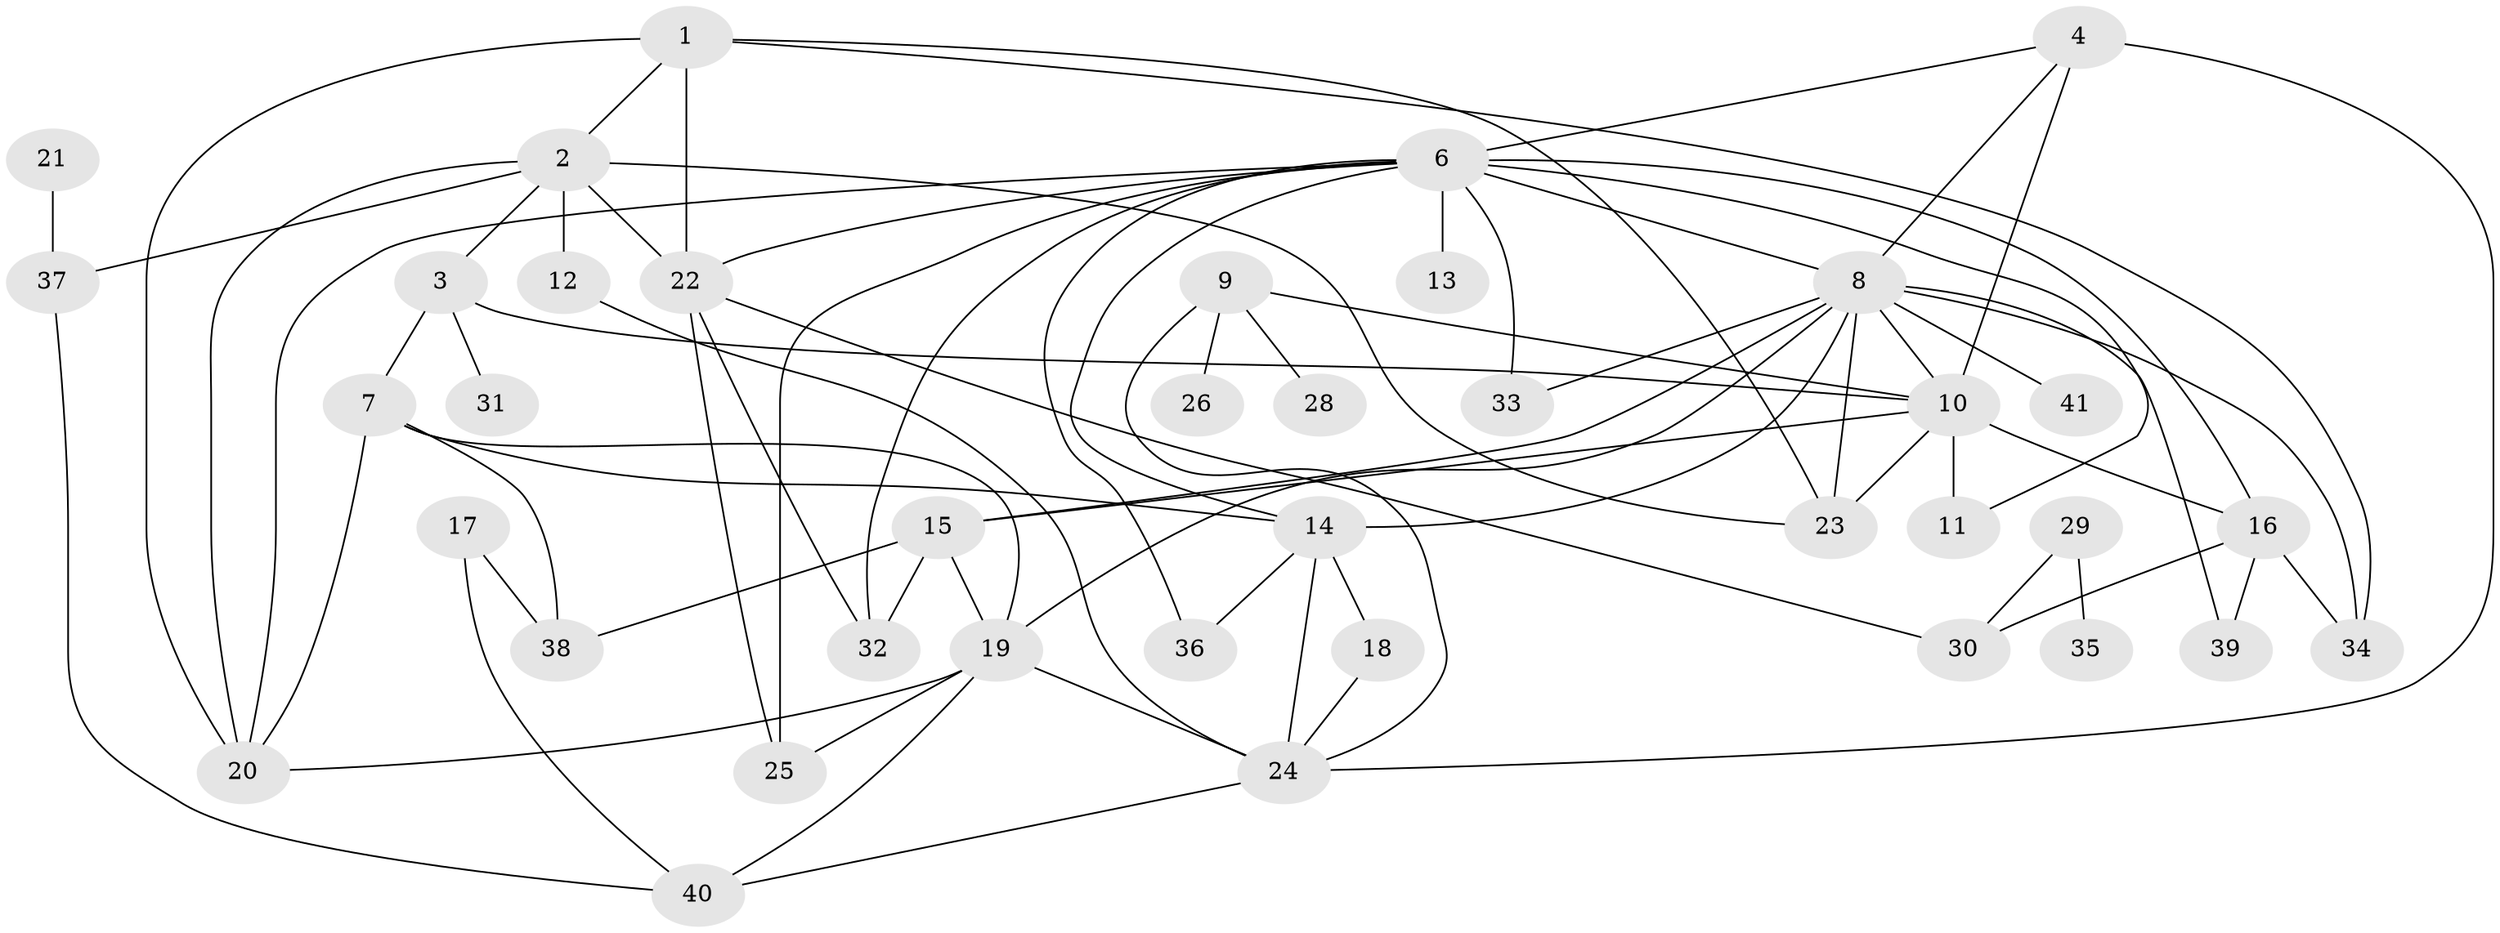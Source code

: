 // original degree distribution, {2: 0.24691358024691357, 4: 0.16049382716049382, 1: 0.18518518518518517, 0: 0.024691358024691357, 7: 0.024691358024691357, 5: 0.1111111111111111, 6: 0.08641975308641975, 8: 0.012345679012345678, 3: 0.14814814814814814}
// Generated by graph-tools (version 1.1) at 2025/33/03/09/25 02:33:50]
// undirected, 39 vertices, 75 edges
graph export_dot {
graph [start="1"]
  node [color=gray90,style=filled];
  1;
  2;
  3;
  4;
  6;
  7;
  8;
  9;
  10;
  11;
  12;
  13;
  14;
  15;
  16;
  17;
  18;
  19;
  20;
  21;
  22;
  23;
  24;
  25;
  26;
  28;
  29;
  30;
  31;
  32;
  33;
  34;
  35;
  36;
  37;
  38;
  39;
  40;
  41;
  1 -- 2 [weight=1.0];
  1 -- 20 [weight=1.0];
  1 -- 22 [weight=1.0];
  1 -- 23 [weight=1.0];
  1 -- 34 [weight=1.0];
  2 -- 3 [weight=1.0];
  2 -- 12 [weight=2.0];
  2 -- 20 [weight=2.0];
  2 -- 22 [weight=1.0];
  2 -- 23 [weight=1.0];
  2 -- 37 [weight=1.0];
  3 -- 7 [weight=2.0];
  3 -- 10 [weight=1.0];
  3 -- 31 [weight=1.0];
  4 -- 6 [weight=1.0];
  4 -- 8 [weight=1.0];
  4 -- 10 [weight=2.0];
  4 -- 24 [weight=1.0];
  6 -- 8 [weight=1.0];
  6 -- 11 [weight=2.0];
  6 -- 13 [weight=1.0];
  6 -- 14 [weight=1.0];
  6 -- 16 [weight=1.0];
  6 -- 20 [weight=1.0];
  6 -- 22 [weight=1.0];
  6 -- 25 [weight=1.0];
  6 -- 32 [weight=1.0];
  6 -- 33 [weight=1.0];
  6 -- 36 [weight=1.0];
  7 -- 14 [weight=1.0];
  7 -- 19 [weight=1.0];
  7 -- 20 [weight=1.0];
  7 -- 38 [weight=1.0];
  8 -- 10 [weight=4.0];
  8 -- 14 [weight=1.0];
  8 -- 15 [weight=3.0];
  8 -- 19 [weight=1.0];
  8 -- 23 [weight=2.0];
  8 -- 33 [weight=1.0];
  8 -- 34 [weight=1.0];
  8 -- 39 [weight=1.0];
  8 -- 41 [weight=1.0];
  9 -- 10 [weight=1.0];
  9 -- 24 [weight=1.0];
  9 -- 26 [weight=1.0];
  9 -- 28 [weight=1.0];
  10 -- 11 [weight=1.0];
  10 -- 15 [weight=1.0];
  10 -- 16 [weight=1.0];
  10 -- 23 [weight=1.0];
  12 -- 24 [weight=1.0];
  14 -- 18 [weight=1.0];
  14 -- 24 [weight=1.0];
  14 -- 36 [weight=1.0];
  15 -- 19 [weight=1.0];
  15 -- 32 [weight=1.0];
  15 -- 38 [weight=1.0];
  16 -- 30 [weight=1.0];
  16 -- 34 [weight=1.0];
  16 -- 39 [weight=1.0];
  17 -- 38 [weight=1.0];
  17 -- 40 [weight=1.0];
  18 -- 24 [weight=1.0];
  19 -- 20 [weight=1.0];
  19 -- 24 [weight=1.0];
  19 -- 25 [weight=1.0];
  19 -- 40 [weight=1.0];
  21 -- 37 [weight=1.0];
  22 -- 25 [weight=1.0];
  22 -- 30 [weight=1.0];
  22 -- 32 [weight=1.0];
  24 -- 40 [weight=1.0];
  29 -- 30 [weight=1.0];
  29 -- 35 [weight=1.0];
  37 -- 40 [weight=1.0];
}
